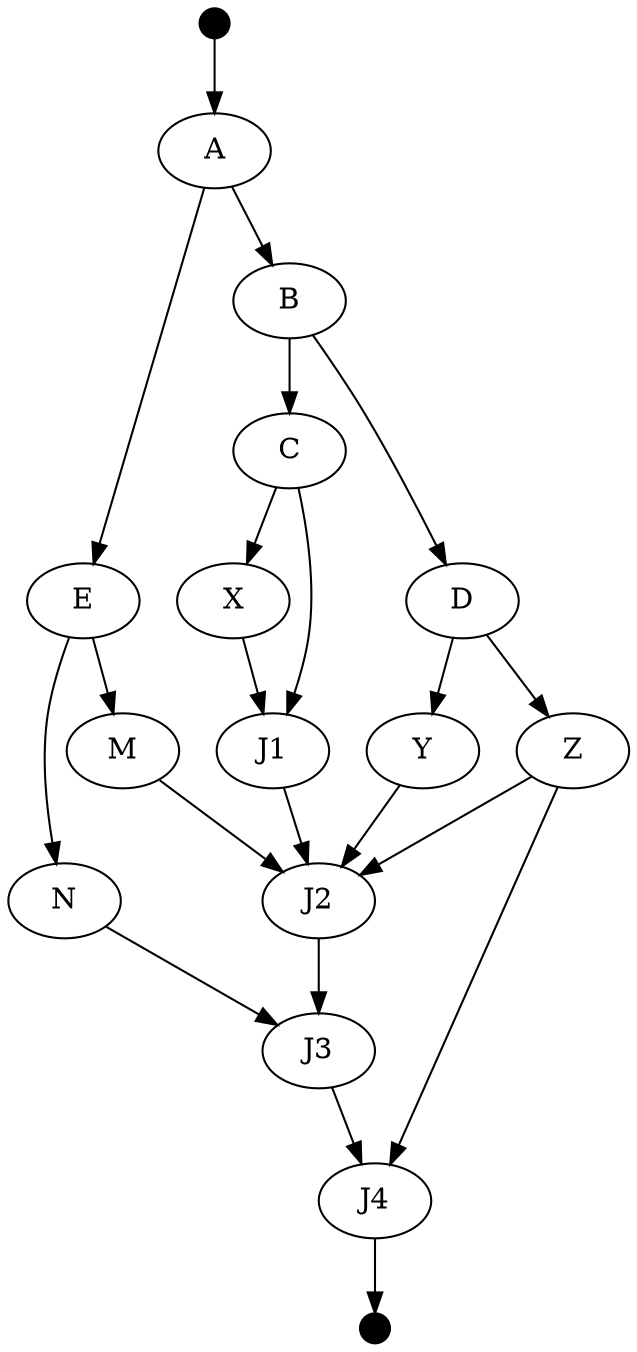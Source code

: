 digraph for {
start [shape="point" width="0.2"]
end [shape="point" width="0.2"]
start -> A;
A -> E;
A -> B;
E -> N;
E  -> M;
B -> C;
B -> D;
C -> X;
C -> J1;
X -> J1;
D -> Y;
D -> Z;
M -> J2;
J1 -> J2;
Y -> J2;
Z -> J2;
J2 -> J3;
N -> J3;
Z -> J4;
J3 -> J4;
J4 -> end;
}